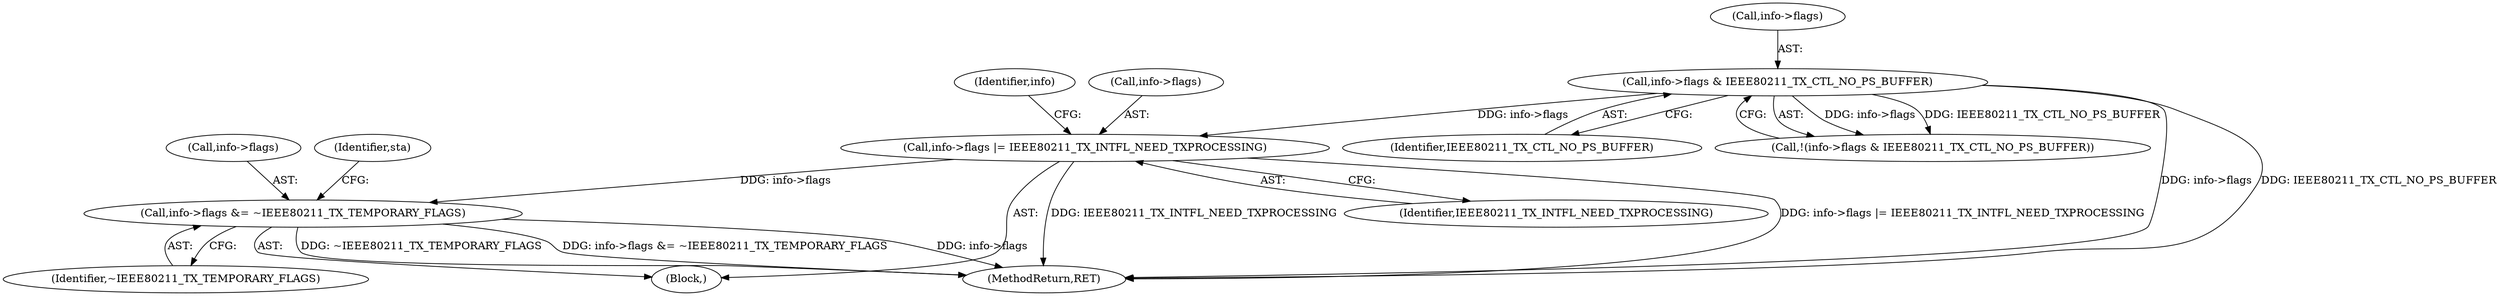 digraph "0_linux_1d147bfa64293b2723c4fec50922168658e613ba_1@pointer" {
"1000275" [label="(Call,info->flags &= ~IEEE80211_TX_TEMPORARY_FLAGS)"];
"1000270" [label="(Call,info->flags |= IEEE80211_TX_INTFL_NEED_TXPROCESSING)"];
"1000142" [label="(Call,info->flags & IEEE80211_TX_CTL_NO_PS_BUFFER)"];
"1000146" [label="(Identifier,IEEE80211_TX_CTL_NO_PS_BUFFER)"];
"1000279" [label="(Identifier,~IEEE80211_TX_TEMPORARY_FLAGS)"];
"1000284" [label="(Identifier,sta)"];
"1000274" [label="(Identifier,IEEE80211_TX_INTFL_NEED_TXPROCESSING)"];
"1000277" [label="(Identifier,info)"];
"1000141" [label="(Call,!(info->flags & IEEE80211_TX_CTL_NO_PS_BUFFER))"];
"1000276" [label="(Call,info->flags)"];
"1000142" [label="(Call,info->flags & IEEE80211_TX_CTL_NO_PS_BUFFER)"];
"1000271" [label="(Call,info->flags)"];
"1000334" [label="(MethodReturn,RET)"];
"1000275" [label="(Call,info->flags &= ~IEEE80211_TX_TEMPORARY_FLAGS)"];
"1000147" [label="(Block,)"];
"1000143" [label="(Call,info->flags)"];
"1000270" [label="(Call,info->flags |= IEEE80211_TX_INTFL_NEED_TXPROCESSING)"];
"1000275" -> "1000147"  [label="AST: "];
"1000275" -> "1000279"  [label="CFG: "];
"1000276" -> "1000275"  [label="AST: "];
"1000279" -> "1000275"  [label="AST: "];
"1000284" -> "1000275"  [label="CFG: "];
"1000275" -> "1000334"  [label="DDG: info->flags &= ~IEEE80211_TX_TEMPORARY_FLAGS"];
"1000275" -> "1000334"  [label="DDG: info->flags"];
"1000275" -> "1000334"  [label="DDG: ~IEEE80211_TX_TEMPORARY_FLAGS"];
"1000270" -> "1000275"  [label="DDG: info->flags"];
"1000270" -> "1000147"  [label="AST: "];
"1000270" -> "1000274"  [label="CFG: "];
"1000271" -> "1000270"  [label="AST: "];
"1000274" -> "1000270"  [label="AST: "];
"1000277" -> "1000270"  [label="CFG: "];
"1000270" -> "1000334"  [label="DDG: IEEE80211_TX_INTFL_NEED_TXPROCESSING"];
"1000270" -> "1000334"  [label="DDG: info->flags |= IEEE80211_TX_INTFL_NEED_TXPROCESSING"];
"1000142" -> "1000270"  [label="DDG: info->flags"];
"1000142" -> "1000141"  [label="AST: "];
"1000142" -> "1000146"  [label="CFG: "];
"1000143" -> "1000142"  [label="AST: "];
"1000146" -> "1000142"  [label="AST: "];
"1000141" -> "1000142"  [label="CFG: "];
"1000142" -> "1000334"  [label="DDG: info->flags"];
"1000142" -> "1000334"  [label="DDG: IEEE80211_TX_CTL_NO_PS_BUFFER"];
"1000142" -> "1000141"  [label="DDG: info->flags"];
"1000142" -> "1000141"  [label="DDG: IEEE80211_TX_CTL_NO_PS_BUFFER"];
}
